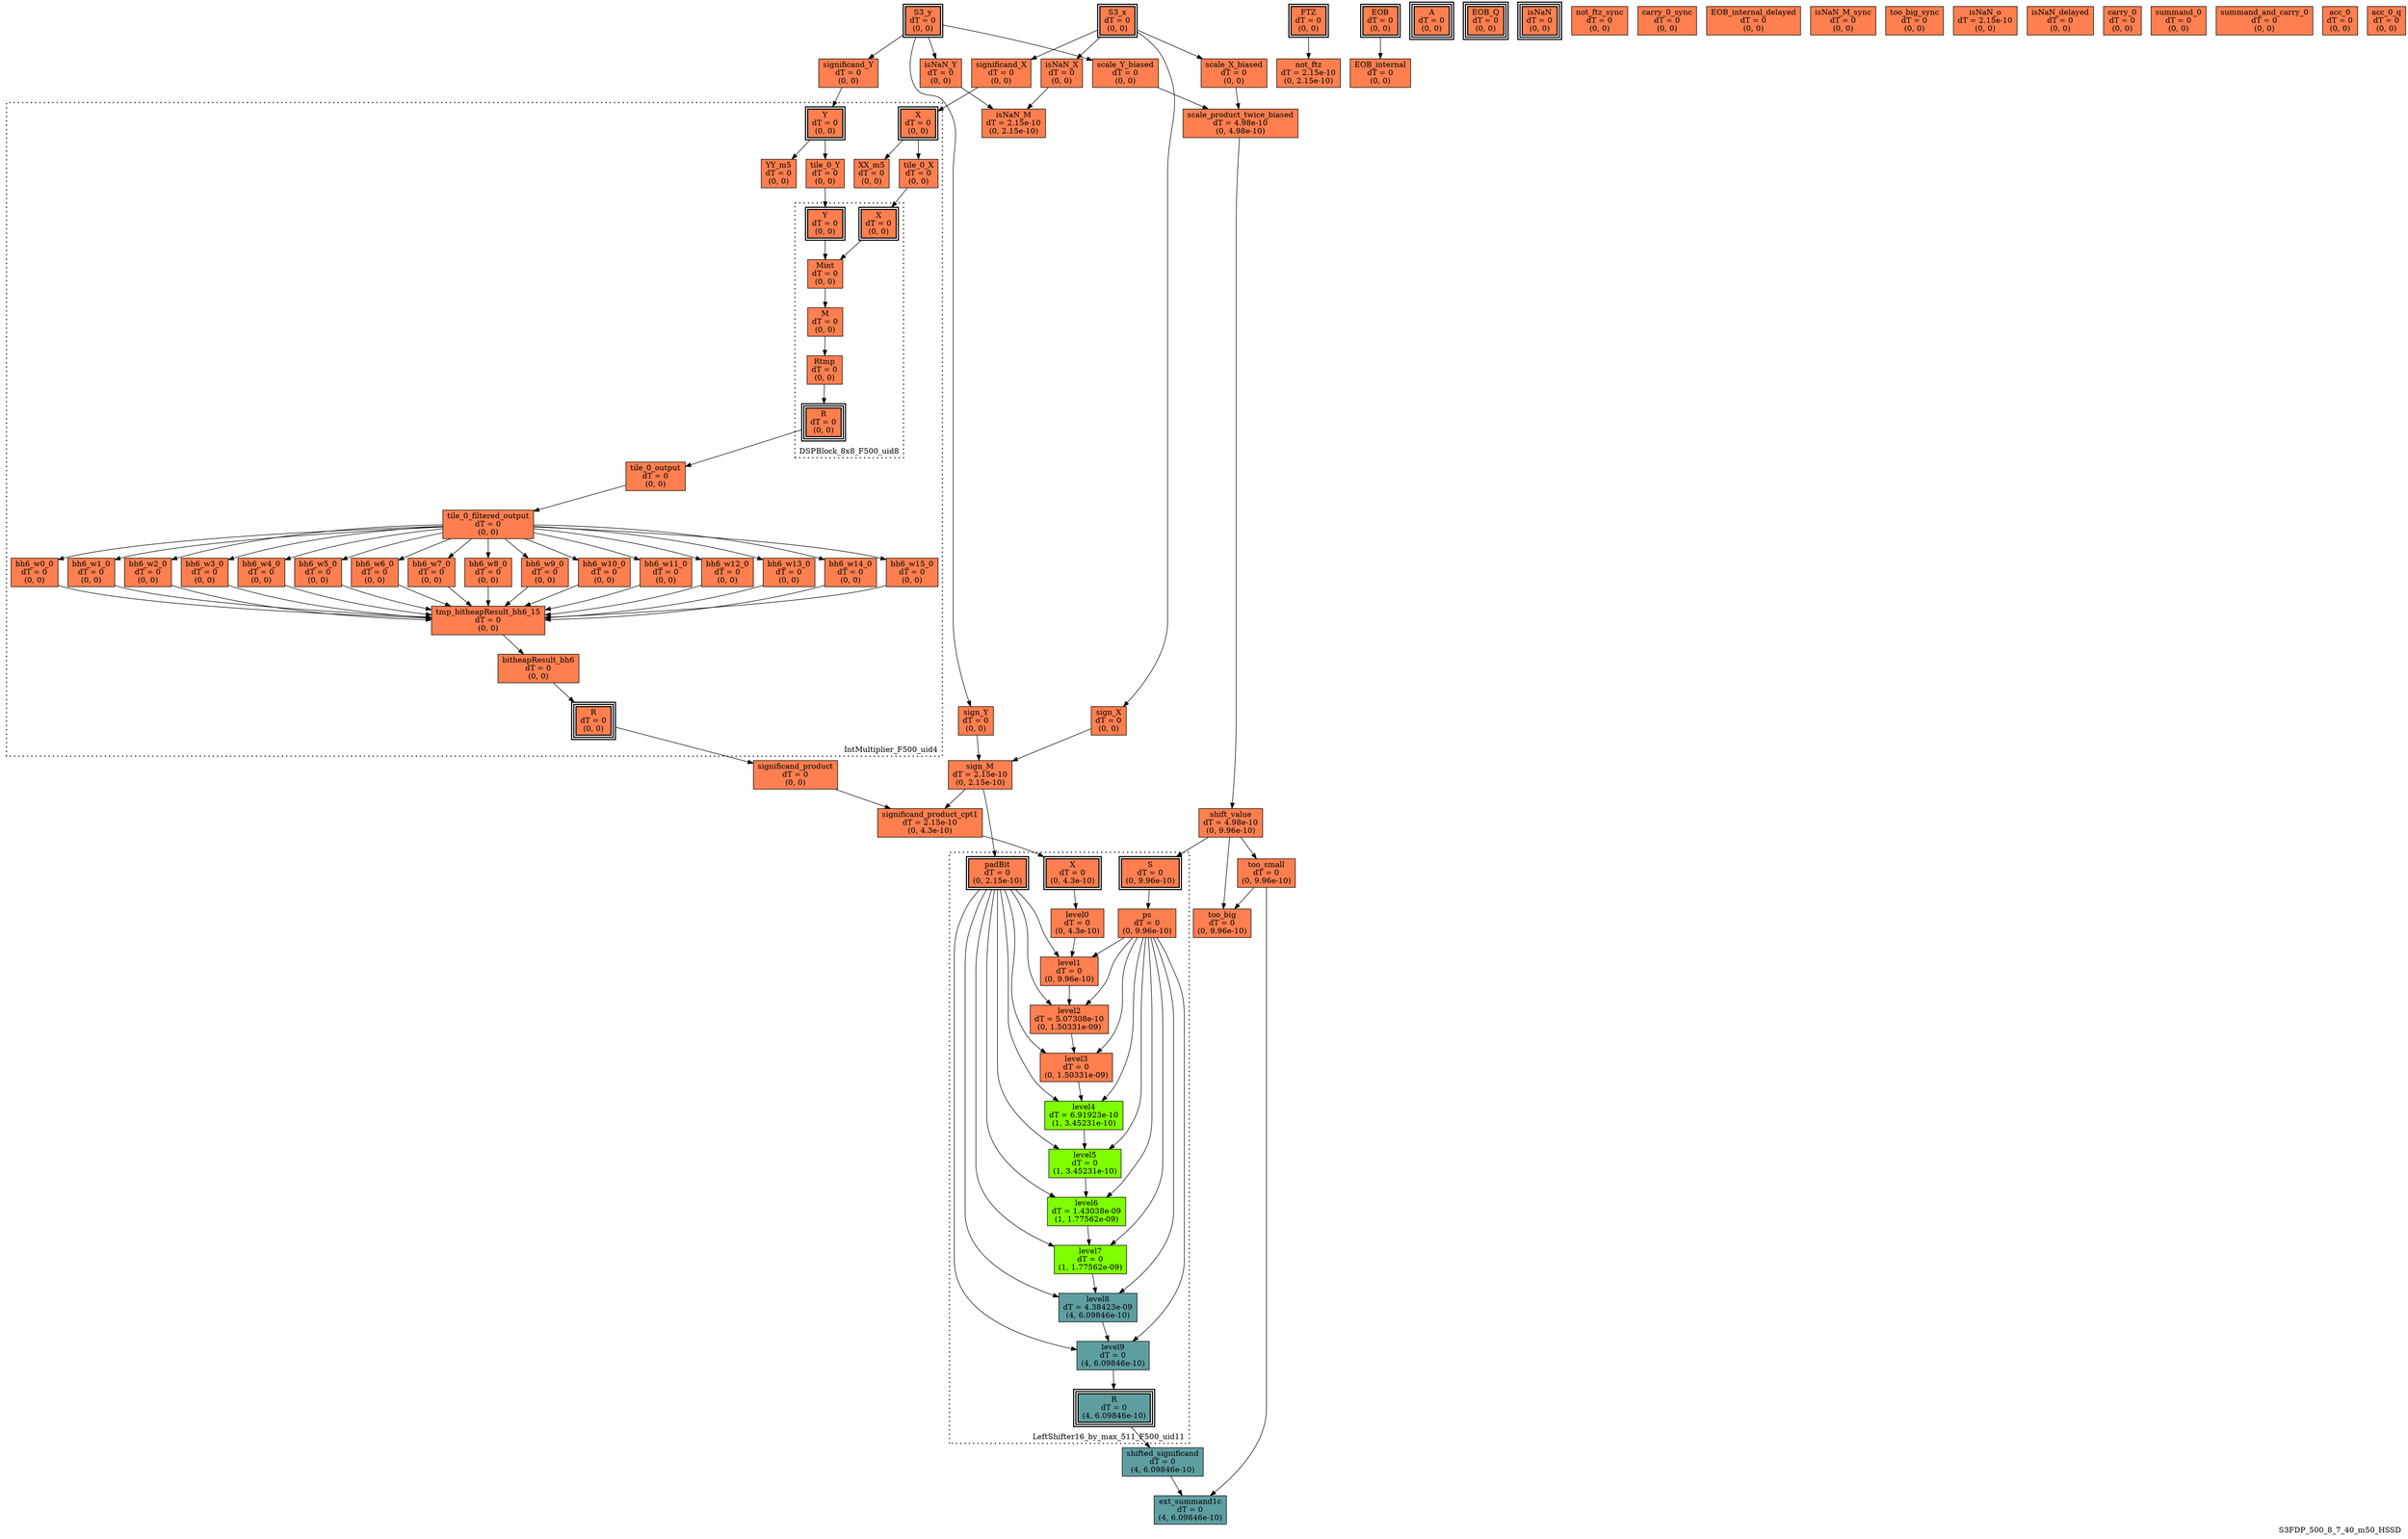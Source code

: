 digraph S3FDP_500_8_7_40_m50_HSSD
{
	//graph drawing options
	label=S3FDP_500_8_7_40_m50_HSSD;
	labelloc=bottom;
	labeljust=right;
	ratio=auto;
	nodesep=0.25;
	ranksep=0.5;

	//input/output signals of operator S3FDP_500_8_7_40_m50_HSSD
	S3_x__S3FDP_500_8_7_40_m50_HSSD [ label="S3_x\ndT = 0\n(0, 0)", shape=box, color=black, style="bold, filled", fillcolor=coral, peripheries=2 ];
	S3_y__S3FDP_500_8_7_40_m50_HSSD [ label="S3_y\ndT = 0\n(0, 0)", shape=box, color=black, style="bold, filled", fillcolor=coral, peripheries=2 ];
	FTZ__S3FDP_500_8_7_40_m50_HSSD [ label="FTZ\ndT = 0\n(0, 0)", shape=box, color=black, style="bold, filled", fillcolor=coral, peripheries=2 ];
	EOB__S3FDP_500_8_7_40_m50_HSSD [ label="EOB\ndT = 0\n(0, 0)", shape=box, color=black, style="bold, filled", fillcolor=coral, peripheries=2 ];
	A__S3FDP_500_8_7_40_m50_HSSD [ label="A\ndT = 0\n(0, 0)", shape=box, color=black, style="bold, filled", fillcolor=coral, peripheries=3 ];
	EOB_Q__S3FDP_500_8_7_40_m50_HSSD [ label="EOB_Q\ndT = 0\n(0, 0)", shape=box, color=black, style="bold, filled", fillcolor=coral, peripheries=3 ];
	isNaN__S3FDP_500_8_7_40_m50_HSSD [ label="isNaN\ndT = 0\n(0, 0)", shape=box, color=black, style="bold, filled", fillcolor=coral, peripheries=3 ];
	{rank=same S3_x__S3FDP_500_8_7_40_m50_HSSD, S3_y__S3FDP_500_8_7_40_m50_HSSD, FTZ__S3FDP_500_8_7_40_m50_HSSD, EOB__S3FDP_500_8_7_40_m50_HSSD};
	{rank=same A__S3FDP_500_8_7_40_m50_HSSD, EOB_Q__S3FDP_500_8_7_40_m50_HSSD, isNaN__S3FDP_500_8_7_40_m50_HSSD};
	//internal signals of operator S3FDP_500_8_7_40_m50_HSSD
	sign_X__S3FDP_500_8_7_40_m50_HSSD [ label="sign_X\ndT = 0\n(0, 0)", shape=box, color=black, style=filled, fillcolor=coral, peripheries=1 ];
	sign_Y__S3FDP_500_8_7_40_m50_HSSD [ label="sign_Y\ndT = 0\n(0, 0)", shape=box, color=black, style=filled, fillcolor=coral, peripheries=1 ];
	sign_M__S3FDP_500_8_7_40_m50_HSSD [ label="sign_M\ndT = 2.15e-10\n(0, 2.15e-10)", shape=box, color=black, style=filled, fillcolor=coral, peripheries=1 ];
	isNaN_X__S3FDP_500_8_7_40_m50_HSSD [ label="isNaN_X\ndT = 0\n(0, 0)", shape=box, color=black, style=filled, fillcolor=coral, peripheries=1 ];
	isNaN_Y__S3FDP_500_8_7_40_m50_HSSD [ label="isNaN_Y\ndT = 0\n(0, 0)", shape=box, color=black, style=filled, fillcolor=coral, peripheries=1 ];
	isNaN_M__S3FDP_500_8_7_40_m50_HSSD [ label="isNaN_M\ndT = 2.15e-10\n(0, 2.15e-10)", shape=box, color=black, style=filled, fillcolor=coral, peripheries=1 ];
	significand_X__S3FDP_500_8_7_40_m50_HSSD [ label="significand_X\ndT = 0\n(0, 0)", shape=box, color=black, style=filled, fillcolor=coral, peripheries=1 ];
	significand_Y__S3FDP_500_8_7_40_m50_HSSD [ label="significand_Y\ndT = 0\n(0, 0)", shape=box, color=black, style=filled, fillcolor=coral, peripheries=1 ];
	significand_product__S3FDP_500_8_7_40_m50_HSSD [ label="significand_product\ndT = 0\n(0, 0)", shape=box, color=black, style=filled, fillcolor=coral, peripheries=1 ];
	scale_X_biased__S3FDP_500_8_7_40_m50_HSSD [ label="scale_X_biased\ndT = 0\n(0, 0)", shape=box, color=black, style=filled, fillcolor=coral, peripheries=1 ];
	scale_Y_biased__S3FDP_500_8_7_40_m50_HSSD [ label="scale_Y_biased\ndT = 0\n(0, 0)", shape=box, color=black, style=filled, fillcolor=coral, peripheries=1 ];
	scale_product_twice_biased__S3FDP_500_8_7_40_m50_HSSD [ label="scale_product_twice_biased\ndT = 4.98e-10\n(0, 4.98e-10)", shape=box, color=black, style=filled, fillcolor=coral, peripheries=1 ];
	significand_product_cpt1__S3FDP_500_8_7_40_m50_HSSD [ label="significand_product_cpt1\ndT = 2.15e-10\n(0, 4.3e-10)", shape=box, color=black, style=filled, fillcolor=coral, peripheries=1 ];
	shift_value__S3FDP_500_8_7_40_m50_HSSD [ label="shift_value\ndT = 4.98e-10\n(0, 9.96e-10)", shape=box, color=black, style=filled, fillcolor=coral, peripheries=1 ];
	shifted_significand__S3FDP_500_8_7_40_m50_HSSD [ label="shifted_significand\ndT = 0\n(4, 6.09846e-10)", shape=box, color=black, style=filled, fillcolor=cadetblue, peripheries=1 ];
	too_small__S3FDP_500_8_7_40_m50_HSSD [ label="too_small\ndT = 0\n(0, 9.96e-10)", shape=box, color=black, style=filled, fillcolor=coral, peripheries=1 ];
	too_big__S3FDP_500_8_7_40_m50_HSSD [ label="too_big\ndT = 0\n(0, 9.96e-10)", shape=box, color=black, style=filled, fillcolor=coral, peripheries=1 ];
	ext_summand1c__S3FDP_500_8_7_40_m50_HSSD [ label="ext_summand1c\ndT = 0\n(4, 6.09846e-10)", shape=box, color=black, style=filled, fillcolor=cadetblue, peripheries=1 ];
	not_ftz__S3FDP_500_8_7_40_m50_HSSD [ label="not_ftz\ndT = 2.15e-10\n(0, 2.15e-10)", shape=box, color=black, style=filled, fillcolor=coral, peripheries=1 ];
	EOB_internal__S3FDP_500_8_7_40_m50_HSSD [ label="EOB_internal\ndT = 0\n(0, 0)", shape=box, color=black, style=filled, fillcolor=coral, peripheries=1 ];
	not_ftz_sync__S3FDP_500_8_7_40_m50_HSSD [ label="not_ftz_sync\ndT = 0\n(0, 0)", shape=box, color=black, style=filled, fillcolor=coral, peripheries=1 ];
	carry_0_sync__S3FDP_500_8_7_40_m50_HSSD [ label="carry_0_sync\ndT = 0\n(0, 0)", shape=box, color=black, style=filled, fillcolor=coral, peripheries=1 ];
	EOB_internal_delayed__S3FDP_500_8_7_40_m50_HSSD [ label="EOB_internal_delayed\ndT = 0\n(0, 0)", shape=box, color=black, style=filled, fillcolor=coral, peripheries=1 ];
	isNaN_M_sync__S3FDP_500_8_7_40_m50_HSSD [ label="isNaN_M_sync\ndT = 0\n(0, 0)", shape=box, color=black, style=filled, fillcolor=coral, peripheries=1 ];
	too_big_sync__S3FDP_500_8_7_40_m50_HSSD [ label="too_big_sync\ndT = 0\n(0, 0)", shape=box, color=black, style=filled, fillcolor=coral, peripheries=1 ];
	isNaN_o__S3FDP_500_8_7_40_m50_HSSD [ label="isNaN_o\ndT = 2.15e-10\n(0, 0)", shape=box, color=black, style=filled, fillcolor=coral, peripheries=1 ];
	isNaN_delayed__S3FDP_500_8_7_40_m50_HSSD [ label="isNaN_delayed\ndT = 0\n(0, 0)", shape=box, color=black, style=filled, fillcolor=coral, peripheries=1 ];
	carry_0__S3FDP_500_8_7_40_m50_HSSD [ label="carry_0\ndT = 0\n(0, 0)", shape=box, color=black, style=filled, fillcolor=coral, peripheries=1 ];
	summand_0__S3FDP_500_8_7_40_m50_HSSD [ label="summand_0\ndT = 0\n(0, 0)", shape=box, color=black, style=filled, fillcolor=coral, peripheries=1 ];
	summand_and_carry_0__S3FDP_500_8_7_40_m50_HSSD [ label="summand_and_carry_0\ndT = 0\n(0, 0)", shape=box, color=black, style=filled, fillcolor=coral, peripheries=1 ];
	acc_0__S3FDP_500_8_7_40_m50_HSSD [ label="acc_0\ndT = 0\n(0, 0)", shape=box, color=black, style=filled, fillcolor=coral, peripheries=1 ];
	acc_0_q__S3FDP_500_8_7_40_m50_HSSD [ label="acc_0_q\ndT = 0\n(0, 0)", shape=box, color=black, style=filled, fillcolor=coral, peripheries=1 ];

	//subcomponents of operator S3FDP_500_8_7_40_m50_HSSD

	subgraph cluster_IntMultiplier_F500_uid4
	{
		//graph drawing options
		label=IntMultiplier_F500_uid4;
		labelloc=bottom;
		labeljust=right;
		style="bold, dotted";
		ratio=auto;
		nodesep=0.25;
		ranksep=0.5;

		//input/output signals of operator IntMultiplier_F500_uid4
		X__IntMultiplier_F500_uid4 [ label="X\ndT = 0\n(0, 0)", shape=box, color=black, style="bold, filled", fillcolor=coral, peripheries=2 ];
		Y__IntMultiplier_F500_uid4 [ label="Y\ndT = 0\n(0, 0)", shape=box, color=black, style="bold, filled", fillcolor=coral, peripheries=2 ];
		R__IntMultiplier_F500_uid4 [ label="R\ndT = 0\n(0, 0)", shape=box, color=black, style="bold, filled", fillcolor=coral, peripheries=3 ];
		{rank=same X__IntMultiplier_F500_uid4, Y__IntMultiplier_F500_uid4};
		{rank=same R__IntMultiplier_F500_uid4};
		//internal signals of operator IntMultiplier_F500_uid4
		XX_m5__IntMultiplier_F500_uid4 [ label="XX_m5\ndT = 0\n(0, 0)", shape=box, color=black, style=filled, fillcolor=coral, peripheries=1 ];
		YY_m5__IntMultiplier_F500_uid4 [ label="YY_m5\ndT = 0\n(0, 0)", shape=box, color=black, style=filled, fillcolor=coral, peripheries=1 ];
		tile_0_X__IntMultiplier_F500_uid4 [ label="tile_0_X\ndT = 0\n(0, 0)", shape=box, color=black, style=filled, fillcolor=coral, peripheries=1 ];
		tile_0_Y__IntMultiplier_F500_uid4 [ label="tile_0_Y\ndT = 0\n(0, 0)", shape=box, color=black, style=filled, fillcolor=coral, peripheries=1 ];
		tile_0_output__IntMultiplier_F500_uid4 [ label="tile_0_output\ndT = 0\n(0, 0)", shape=box, color=black, style=filled, fillcolor=coral, peripheries=1 ];
		tile_0_filtered_output__IntMultiplier_F500_uid4 [ label="tile_0_filtered_output\ndT = 0\n(0, 0)", shape=box, color=black, style=filled, fillcolor=coral, peripheries=1 ];
		bh6_w0_0__IntMultiplier_F500_uid4 [ label="bh6_w0_0\ndT = 0\n(0, 0)", shape=box, color=black, style=filled, fillcolor=coral, peripheries=1 ];
		bh6_w1_0__IntMultiplier_F500_uid4 [ label="bh6_w1_0\ndT = 0\n(0, 0)", shape=box, color=black, style=filled, fillcolor=coral, peripheries=1 ];
		bh6_w2_0__IntMultiplier_F500_uid4 [ label="bh6_w2_0\ndT = 0\n(0, 0)", shape=box, color=black, style=filled, fillcolor=coral, peripheries=1 ];
		bh6_w3_0__IntMultiplier_F500_uid4 [ label="bh6_w3_0\ndT = 0\n(0, 0)", shape=box, color=black, style=filled, fillcolor=coral, peripheries=1 ];
		bh6_w4_0__IntMultiplier_F500_uid4 [ label="bh6_w4_0\ndT = 0\n(0, 0)", shape=box, color=black, style=filled, fillcolor=coral, peripheries=1 ];
		bh6_w5_0__IntMultiplier_F500_uid4 [ label="bh6_w5_0\ndT = 0\n(0, 0)", shape=box, color=black, style=filled, fillcolor=coral, peripheries=1 ];
		bh6_w6_0__IntMultiplier_F500_uid4 [ label="bh6_w6_0\ndT = 0\n(0, 0)", shape=box, color=black, style=filled, fillcolor=coral, peripheries=1 ];
		bh6_w7_0__IntMultiplier_F500_uid4 [ label="bh6_w7_0\ndT = 0\n(0, 0)", shape=box, color=black, style=filled, fillcolor=coral, peripheries=1 ];
		bh6_w8_0__IntMultiplier_F500_uid4 [ label="bh6_w8_0\ndT = 0\n(0, 0)", shape=box, color=black, style=filled, fillcolor=coral, peripheries=1 ];
		bh6_w9_0__IntMultiplier_F500_uid4 [ label="bh6_w9_0\ndT = 0\n(0, 0)", shape=box, color=black, style=filled, fillcolor=coral, peripheries=1 ];
		bh6_w10_0__IntMultiplier_F500_uid4 [ label="bh6_w10_0\ndT = 0\n(0, 0)", shape=box, color=black, style=filled, fillcolor=coral, peripheries=1 ];
		bh6_w11_0__IntMultiplier_F500_uid4 [ label="bh6_w11_0\ndT = 0\n(0, 0)", shape=box, color=black, style=filled, fillcolor=coral, peripheries=1 ];
		bh6_w12_0__IntMultiplier_F500_uid4 [ label="bh6_w12_0\ndT = 0\n(0, 0)", shape=box, color=black, style=filled, fillcolor=coral, peripheries=1 ];
		bh6_w13_0__IntMultiplier_F500_uid4 [ label="bh6_w13_0\ndT = 0\n(0, 0)", shape=box, color=black, style=filled, fillcolor=coral, peripheries=1 ];
		bh6_w14_0__IntMultiplier_F500_uid4 [ label="bh6_w14_0\ndT = 0\n(0, 0)", shape=box, color=black, style=filled, fillcolor=coral, peripheries=1 ];
		bh6_w15_0__IntMultiplier_F500_uid4 [ label="bh6_w15_0\ndT = 0\n(0, 0)", shape=box, color=black, style=filled, fillcolor=coral, peripheries=1 ];
		tmp_bitheapResult_bh6_15__IntMultiplier_F500_uid4 [ label="tmp_bitheapResult_bh6_15\ndT = 0\n(0, 0)", shape=box, color=black, style=filled, fillcolor=coral, peripheries=1 ];
		bitheapResult_bh6__IntMultiplier_F500_uid4 [ label="bitheapResult_bh6\ndT = 0\n(0, 0)", shape=box, color=black, style=filled, fillcolor=coral, peripheries=1 ];

		//subcomponents of operator IntMultiplier_F500_uid4

		subgraph cluster_DSPBlock_8x8_F500_uid8
		{
			//graph drawing options
			label=DSPBlock_8x8_F500_uid8;
			labelloc=bottom;
			labeljust=right;
			style="bold, dotted";
			ratio=auto;
			nodesep=0.25;
			ranksep=0.5;

			//input/output signals of operator DSPBlock_8x8_F500_uid8
			X__DSPBlock_8x8_F500_uid8 [ label="X\ndT = 0\n(0, 0)", shape=box, color=black, style="bold, filled", fillcolor=coral, peripheries=2 ];
			Y__DSPBlock_8x8_F500_uid8 [ label="Y\ndT = 0\n(0, 0)", shape=box, color=black, style="bold, filled", fillcolor=coral, peripheries=2 ];
			R__DSPBlock_8x8_F500_uid8 [ label="R\ndT = 0\n(0, 0)", shape=box, color=black, style="bold, filled", fillcolor=coral, peripheries=3 ];
			{rank=same X__DSPBlock_8x8_F500_uid8, Y__DSPBlock_8x8_F500_uid8};
			{rank=same R__DSPBlock_8x8_F500_uid8};
			//internal signals of operator DSPBlock_8x8_F500_uid8
			Mint__DSPBlock_8x8_F500_uid8 [ label="Mint\ndT = 0\n(0, 0)", shape=box, color=black, style=filled, fillcolor=coral, peripheries=1 ];
			M__DSPBlock_8x8_F500_uid8 [ label="M\ndT = 0\n(0, 0)", shape=box, color=black, style=filled, fillcolor=coral, peripheries=1 ];
			Rtmp__DSPBlock_8x8_F500_uid8 [ label="Rtmp\ndT = 0\n(0, 0)", shape=box, color=black, style=filled, fillcolor=coral, peripheries=1 ];

			//subcomponents of operator DSPBlock_8x8_F500_uid8

			//input and internal signal connections of operator DSPBlock_8x8_F500_uid8
			X__DSPBlock_8x8_F500_uid8 -> Mint__DSPBlock_8x8_F500_uid8 [ arrowhead=normal, arrowsize=1.0, arrowtail=normal, color=black, dir=forward  ];
			Y__DSPBlock_8x8_F500_uid8 -> Mint__DSPBlock_8x8_F500_uid8 [ arrowhead=normal, arrowsize=1.0, arrowtail=normal, color=black, dir=forward  ];
			Mint__DSPBlock_8x8_F500_uid8 -> M__DSPBlock_8x8_F500_uid8 [ arrowhead=normal, arrowsize=1.0, arrowtail=normal, color=black, dir=forward  ];
			M__DSPBlock_8x8_F500_uid8 -> Rtmp__DSPBlock_8x8_F500_uid8 [ arrowhead=normal, arrowsize=1.0, arrowtail=normal, color=black, dir=forward  ];
			Rtmp__DSPBlock_8x8_F500_uid8 -> R__DSPBlock_8x8_F500_uid8 [ arrowhead=normal, arrowsize=1.0, arrowtail=normal, color=black, dir=forward  ];
		}

			//output signal connections of operator DSPBlock_8x8_F500_uid8
			R__DSPBlock_8x8_F500_uid8 -> tile_0_output__IntMultiplier_F500_uid4 [ arrowhead=normal, arrowsize=1.0, arrowtail=normal, color=black, dir=forward  ];

		//input and internal signal connections of operator IntMultiplier_F500_uid4
		X__IntMultiplier_F500_uid4 -> XX_m5__IntMultiplier_F500_uid4 [ arrowhead=normal, arrowsize=1.0, arrowtail=normal, color=black, dir=forward  ];
		X__IntMultiplier_F500_uid4 -> tile_0_X__IntMultiplier_F500_uid4 [ arrowhead=normal, arrowsize=1.0, arrowtail=normal, color=black, dir=forward  ];
		Y__IntMultiplier_F500_uid4 -> YY_m5__IntMultiplier_F500_uid4 [ arrowhead=normal, arrowsize=1.0, arrowtail=normal, color=black, dir=forward  ];
		Y__IntMultiplier_F500_uid4 -> tile_0_Y__IntMultiplier_F500_uid4 [ arrowhead=normal, arrowsize=1.0, arrowtail=normal, color=black, dir=forward  ];
		tile_0_X__IntMultiplier_F500_uid4 -> X__DSPBlock_8x8_F500_uid8 [ arrowhead=normal, arrowsize=1.0, arrowtail=normal, color=black, dir=forward  ];
		tile_0_Y__IntMultiplier_F500_uid4 -> Y__DSPBlock_8x8_F500_uid8 [ arrowhead=normal, arrowsize=1.0, arrowtail=normal, color=black, dir=forward  ];
		tile_0_output__IntMultiplier_F500_uid4 -> tile_0_filtered_output__IntMultiplier_F500_uid4 [ arrowhead=normal, arrowsize=1.0, arrowtail=normal, color=black, dir=forward  ];
		tile_0_filtered_output__IntMultiplier_F500_uid4 -> bh6_w0_0__IntMultiplier_F500_uid4 [ arrowhead=normal, arrowsize=1.0, arrowtail=normal, color=black, dir=forward  ];
		tile_0_filtered_output__IntMultiplier_F500_uid4 -> bh6_w1_0__IntMultiplier_F500_uid4 [ arrowhead=normal, arrowsize=1.0, arrowtail=normal, color=black, dir=forward  ];
		tile_0_filtered_output__IntMultiplier_F500_uid4 -> bh6_w2_0__IntMultiplier_F500_uid4 [ arrowhead=normal, arrowsize=1.0, arrowtail=normal, color=black, dir=forward  ];
		tile_0_filtered_output__IntMultiplier_F500_uid4 -> bh6_w3_0__IntMultiplier_F500_uid4 [ arrowhead=normal, arrowsize=1.0, arrowtail=normal, color=black, dir=forward  ];
		tile_0_filtered_output__IntMultiplier_F500_uid4 -> bh6_w4_0__IntMultiplier_F500_uid4 [ arrowhead=normal, arrowsize=1.0, arrowtail=normal, color=black, dir=forward  ];
		tile_0_filtered_output__IntMultiplier_F500_uid4 -> bh6_w5_0__IntMultiplier_F500_uid4 [ arrowhead=normal, arrowsize=1.0, arrowtail=normal, color=black, dir=forward  ];
		tile_0_filtered_output__IntMultiplier_F500_uid4 -> bh6_w6_0__IntMultiplier_F500_uid4 [ arrowhead=normal, arrowsize=1.0, arrowtail=normal, color=black, dir=forward  ];
		tile_0_filtered_output__IntMultiplier_F500_uid4 -> bh6_w7_0__IntMultiplier_F500_uid4 [ arrowhead=normal, arrowsize=1.0, arrowtail=normal, color=black, dir=forward  ];
		tile_0_filtered_output__IntMultiplier_F500_uid4 -> bh6_w8_0__IntMultiplier_F500_uid4 [ arrowhead=normal, arrowsize=1.0, arrowtail=normal, color=black, dir=forward  ];
		tile_0_filtered_output__IntMultiplier_F500_uid4 -> bh6_w9_0__IntMultiplier_F500_uid4 [ arrowhead=normal, arrowsize=1.0, arrowtail=normal, color=black, dir=forward  ];
		tile_0_filtered_output__IntMultiplier_F500_uid4 -> bh6_w10_0__IntMultiplier_F500_uid4 [ arrowhead=normal, arrowsize=1.0, arrowtail=normal, color=black, dir=forward  ];
		tile_0_filtered_output__IntMultiplier_F500_uid4 -> bh6_w11_0__IntMultiplier_F500_uid4 [ arrowhead=normal, arrowsize=1.0, arrowtail=normal, color=black, dir=forward  ];
		tile_0_filtered_output__IntMultiplier_F500_uid4 -> bh6_w12_0__IntMultiplier_F500_uid4 [ arrowhead=normal, arrowsize=1.0, arrowtail=normal, color=black, dir=forward  ];
		tile_0_filtered_output__IntMultiplier_F500_uid4 -> bh6_w13_0__IntMultiplier_F500_uid4 [ arrowhead=normal, arrowsize=1.0, arrowtail=normal, color=black, dir=forward  ];
		tile_0_filtered_output__IntMultiplier_F500_uid4 -> bh6_w14_0__IntMultiplier_F500_uid4 [ arrowhead=normal, arrowsize=1.0, arrowtail=normal, color=black, dir=forward  ];
		tile_0_filtered_output__IntMultiplier_F500_uid4 -> bh6_w15_0__IntMultiplier_F500_uid4 [ arrowhead=normal, arrowsize=1.0, arrowtail=normal, color=black, dir=forward  ];
		bh6_w0_0__IntMultiplier_F500_uid4 -> tmp_bitheapResult_bh6_15__IntMultiplier_F500_uid4 [ arrowhead=normal, arrowsize=1.0, arrowtail=normal, color=black, dir=forward  ];
		bh6_w1_0__IntMultiplier_F500_uid4 -> tmp_bitheapResult_bh6_15__IntMultiplier_F500_uid4 [ arrowhead=normal, arrowsize=1.0, arrowtail=normal, color=black, dir=forward  ];
		bh6_w2_0__IntMultiplier_F500_uid4 -> tmp_bitheapResult_bh6_15__IntMultiplier_F500_uid4 [ arrowhead=normal, arrowsize=1.0, arrowtail=normal, color=black, dir=forward  ];
		bh6_w3_0__IntMultiplier_F500_uid4 -> tmp_bitheapResult_bh6_15__IntMultiplier_F500_uid4 [ arrowhead=normal, arrowsize=1.0, arrowtail=normal, color=black, dir=forward  ];
		bh6_w4_0__IntMultiplier_F500_uid4 -> tmp_bitheapResult_bh6_15__IntMultiplier_F500_uid4 [ arrowhead=normal, arrowsize=1.0, arrowtail=normal, color=black, dir=forward  ];
		bh6_w5_0__IntMultiplier_F500_uid4 -> tmp_bitheapResult_bh6_15__IntMultiplier_F500_uid4 [ arrowhead=normal, arrowsize=1.0, arrowtail=normal, color=black, dir=forward  ];
		bh6_w6_0__IntMultiplier_F500_uid4 -> tmp_bitheapResult_bh6_15__IntMultiplier_F500_uid4 [ arrowhead=normal, arrowsize=1.0, arrowtail=normal, color=black, dir=forward  ];
		bh6_w7_0__IntMultiplier_F500_uid4 -> tmp_bitheapResult_bh6_15__IntMultiplier_F500_uid4 [ arrowhead=normal, arrowsize=1.0, arrowtail=normal, color=black, dir=forward  ];
		bh6_w8_0__IntMultiplier_F500_uid4 -> tmp_bitheapResult_bh6_15__IntMultiplier_F500_uid4 [ arrowhead=normal, arrowsize=1.0, arrowtail=normal, color=black, dir=forward  ];
		bh6_w9_0__IntMultiplier_F500_uid4 -> tmp_bitheapResult_bh6_15__IntMultiplier_F500_uid4 [ arrowhead=normal, arrowsize=1.0, arrowtail=normal, color=black, dir=forward  ];
		bh6_w10_0__IntMultiplier_F500_uid4 -> tmp_bitheapResult_bh6_15__IntMultiplier_F500_uid4 [ arrowhead=normal, arrowsize=1.0, arrowtail=normal, color=black, dir=forward  ];
		bh6_w11_0__IntMultiplier_F500_uid4 -> tmp_bitheapResult_bh6_15__IntMultiplier_F500_uid4 [ arrowhead=normal, arrowsize=1.0, arrowtail=normal, color=black, dir=forward  ];
		bh6_w12_0__IntMultiplier_F500_uid4 -> tmp_bitheapResult_bh6_15__IntMultiplier_F500_uid4 [ arrowhead=normal, arrowsize=1.0, arrowtail=normal, color=black, dir=forward  ];
		bh6_w13_0__IntMultiplier_F500_uid4 -> tmp_bitheapResult_bh6_15__IntMultiplier_F500_uid4 [ arrowhead=normal, arrowsize=1.0, arrowtail=normal, color=black, dir=forward  ];
		bh6_w14_0__IntMultiplier_F500_uid4 -> tmp_bitheapResult_bh6_15__IntMultiplier_F500_uid4 [ arrowhead=normal, arrowsize=1.0, arrowtail=normal, color=black, dir=forward  ];
		bh6_w15_0__IntMultiplier_F500_uid4 -> tmp_bitheapResult_bh6_15__IntMultiplier_F500_uid4 [ arrowhead=normal, arrowsize=1.0, arrowtail=normal, color=black, dir=forward  ];
		tmp_bitheapResult_bh6_15__IntMultiplier_F500_uid4 -> bitheapResult_bh6__IntMultiplier_F500_uid4 [ arrowhead=normal, arrowsize=1.0, arrowtail=normal, color=black, dir=forward  ];
		bitheapResult_bh6__IntMultiplier_F500_uid4 -> R__IntMultiplier_F500_uid4 [ arrowhead=normal, arrowsize=1.0, arrowtail=normal, color=black, dir=forward  ];
	}

		//output signal connections of operator IntMultiplier_F500_uid4
		R__IntMultiplier_F500_uid4 -> significand_product__S3FDP_500_8_7_40_m50_HSSD [ arrowhead=normal, arrowsize=1.0, arrowtail=normal, color=black, dir=forward  ];

	subgraph cluster_LeftShifter16_by_max_511_F500_uid11
	{
		//graph drawing options
		label=LeftShifter16_by_max_511_F500_uid11;
		labelloc=bottom;
		labeljust=right;
		style="bold, dotted";
		ratio=auto;
		nodesep=0.25;
		ranksep=0.5;

		//input/output signals of operator LeftShifter16_by_max_511_F500_uid11
		X__LeftShifter16_by_max_511_F500_uid11 [ label="X\ndT = 0\n(0, 4.3e-10)", shape=box, color=black, style="bold, filled", fillcolor=coral, peripheries=2 ];
		S__LeftShifter16_by_max_511_F500_uid11 [ label="S\ndT = 0\n(0, 9.96e-10)", shape=box, color=black, style="bold, filled", fillcolor=coral, peripheries=2 ];
		padBit__LeftShifter16_by_max_511_F500_uid11 [ label="padBit\ndT = 0\n(0, 2.15e-10)", shape=box, color=black, style="bold, filled", fillcolor=coral, peripheries=2 ];
		R__LeftShifter16_by_max_511_F500_uid11 [ label="R\ndT = 0\n(4, 6.09846e-10)", shape=box, color=black, style="bold, filled", fillcolor=cadetblue, peripheries=3 ];
		{rank=same X__LeftShifter16_by_max_511_F500_uid11, S__LeftShifter16_by_max_511_F500_uid11, padBit__LeftShifter16_by_max_511_F500_uid11};
		{rank=same R__LeftShifter16_by_max_511_F500_uid11};
		//internal signals of operator LeftShifter16_by_max_511_F500_uid11
		ps__LeftShifter16_by_max_511_F500_uid11 [ label="ps\ndT = 0\n(0, 9.96e-10)", shape=box, color=black, style=filled, fillcolor=coral, peripheries=1 ];
		level0__LeftShifter16_by_max_511_F500_uid11 [ label="level0\ndT = 0\n(0, 4.3e-10)", shape=box, color=black, style=filled, fillcolor=coral, peripheries=1 ];
		level1__LeftShifter16_by_max_511_F500_uid11 [ label="level1\ndT = 0\n(0, 9.96e-10)", shape=box, color=black, style=filled, fillcolor=coral, peripheries=1 ];
		level2__LeftShifter16_by_max_511_F500_uid11 [ label="level2\ndT = 5.07308e-10\n(0, 1.50331e-09)", shape=box, color=black, style=filled, fillcolor=coral, peripheries=1 ];
		level3__LeftShifter16_by_max_511_F500_uid11 [ label="level3\ndT = 0\n(0, 1.50331e-09)", shape=box, color=black, style=filled, fillcolor=coral, peripheries=1 ];
		level4__LeftShifter16_by_max_511_F500_uid11 [ label="level4\ndT = 6.91923e-10\n(1, 3.45231e-10)", shape=box, color=black, style=filled, fillcolor=chartreuse, peripheries=1 ];
		level5__LeftShifter16_by_max_511_F500_uid11 [ label="level5\ndT = 0\n(1, 3.45231e-10)", shape=box, color=black, style=filled, fillcolor=chartreuse, peripheries=1 ];
		level6__LeftShifter16_by_max_511_F500_uid11 [ label="level6\ndT = 1.43038e-09\n(1, 1.77562e-09)", shape=box, color=black, style=filled, fillcolor=chartreuse, peripheries=1 ];
		level7__LeftShifter16_by_max_511_F500_uid11 [ label="level7\ndT = 0\n(1, 1.77562e-09)", shape=box, color=black, style=filled, fillcolor=chartreuse, peripheries=1 ];
		level8__LeftShifter16_by_max_511_F500_uid11 [ label="level8\ndT = 4.38423e-09\n(4, 6.09846e-10)", shape=box, color=black, style=filled, fillcolor=cadetblue, peripheries=1 ];
		level9__LeftShifter16_by_max_511_F500_uid11 [ label="level9\ndT = 0\n(4, 6.09846e-10)", shape=box, color=black, style=filled, fillcolor=cadetblue, peripheries=1 ];

		//subcomponents of operator LeftShifter16_by_max_511_F500_uid11

		//input and internal signal connections of operator LeftShifter16_by_max_511_F500_uid11
		X__LeftShifter16_by_max_511_F500_uid11 -> level0__LeftShifter16_by_max_511_F500_uid11 [ arrowhead=normal, arrowsize=1.0, arrowtail=normal, color=black, dir=forward  ];
		S__LeftShifter16_by_max_511_F500_uid11 -> ps__LeftShifter16_by_max_511_F500_uid11 [ arrowhead=normal, arrowsize=1.0, arrowtail=normal, color=black, dir=forward  ];
		padBit__LeftShifter16_by_max_511_F500_uid11 -> level1__LeftShifter16_by_max_511_F500_uid11 [ arrowhead=normal, arrowsize=1.0, arrowtail=normal, color=black, dir=forward  ];
		padBit__LeftShifter16_by_max_511_F500_uid11 -> level2__LeftShifter16_by_max_511_F500_uid11 [ arrowhead=normal, arrowsize=1.0, arrowtail=normal, color=black, dir=forward  ];
		padBit__LeftShifter16_by_max_511_F500_uid11 -> level3__LeftShifter16_by_max_511_F500_uid11 [ arrowhead=normal, arrowsize=1.0, arrowtail=normal, color=black, dir=forward  ];
		padBit__LeftShifter16_by_max_511_F500_uid11 -> level4__LeftShifter16_by_max_511_F500_uid11 [ arrowhead=normal, arrowsize=1.0, arrowtail=normal, color=black, dir=forward  ];
		padBit__LeftShifter16_by_max_511_F500_uid11 -> level5__LeftShifter16_by_max_511_F500_uid11 [ arrowhead=normal, arrowsize=1.0, arrowtail=normal, color=black, dir=forward  ];
		padBit__LeftShifter16_by_max_511_F500_uid11 -> level6__LeftShifter16_by_max_511_F500_uid11 [ arrowhead=normal, arrowsize=1.0, arrowtail=normal, color=black, dir=forward  ];
		padBit__LeftShifter16_by_max_511_F500_uid11 -> level7__LeftShifter16_by_max_511_F500_uid11 [ arrowhead=normal, arrowsize=1.0, arrowtail=normal, color=black, dir=forward  ];
		padBit__LeftShifter16_by_max_511_F500_uid11 -> level8__LeftShifter16_by_max_511_F500_uid11 [ arrowhead=normal, arrowsize=1.0, arrowtail=normal, color=black, dir=forward  ];
		padBit__LeftShifter16_by_max_511_F500_uid11 -> level9__LeftShifter16_by_max_511_F500_uid11 [ arrowhead=normal, arrowsize=1.0, arrowtail=normal, color=black, dir=forward  ];
		ps__LeftShifter16_by_max_511_F500_uid11 -> level1__LeftShifter16_by_max_511_F500_uid11 [ arrowhead=normal, arrowsize=1.0, arrowtail=normal, color=black, dir=forward  ];
		ps__LeftShifter16_by_max_511_F500_uid11 -> level2__LeftShifter16_by_max_511_F500_uid11 [ arrowhead=normal, arrowsize=1.0, arrowtail=normal, color=black, dir=forward  ];
		ps__LeftShifter16_by_max_511_F500_uid11 -> level3__LeftShifter16_by_max_511_F500_uid11 [ arrowhead=normal, arrowsize=1.0, arrowtail=normal, color=black, dir=forward  ];
		ps__LeftShifter16_by_max_511_F500_uid11 -> level4__LeftShifter16_by_max_511_F500_uid11 [ arrowhead=normal, arrowsize=1.0, arrowtail=normal, color=black, dir=forward  ];
		ps__LeftShifter16_by_max_511_F500_uid11 -> level5__LeftShifter16_by_max_511_F500_uid11 [ arrowhead=normal, arrowsize=1.0, arrowtail=normal, color=black, dir=forward  ];
		ps__LeftShifter16_by_max_511_F500_uid11 -> level6__LeftShifter16_by_max_511_F500_uid11 [ arrowhead=normal, arrowsize=1.0, arrowtail=normal, color=black, dir=forward  ];
		ps__LeftShifter16_by_max_511_F500_uid11 -> level7__LeftShifter16_by_max_511_F500_uid11 [ arrowhead=normal, arrowsize=1.0, arrowtail=normal, color=black, dir=forward  ];
		ps__LeftShifter16_by_max_511_F500_uid11 -> level8__LeftShifter16_by_max_511_F500_uid11 [ arrowhead=normal, arrowsize=1.0, arrowtail=normal, color=black, dir=forward  ];
		ps__LeftShifter16_by_max_511_F500_uid11 -> level9__LeftShifter16_by_max_511_F500_uid11 [ arrowhead=normal, arrowsize=1.0, arrowtail=normal, color=black, dir=forward  ];
		level0__LeftShifter16_by_max_511_F500_uid11 -> level1__LeftShifter16_by_max_511_F500_uid11 [ arrowhead=normal, arrowsize=1.0, arrowtail=normal, color=black, dir=forward  ];
		level1__LeftShifter16_by_max_511_F500_uid11 -> level2__LeftShifter16_by_max_511_F500_uid11 [ arrowhead=normal, arrowsize=1.0, arrowtail=normal, color=black, dir=forward  ];
		level2__LeftShifter16_by_max_511_F500_uid11 -> level3__LeftShifter16_by_max_511_F500_uid11 [ arrowhead=normal, arrowsize=1.0, arrowtail=normal, color=black, dir=forward  ];
		level3__LeftShifter16_by_max_511_F500_uid11 -> level4__LeftShifter16_by_max_511_F500_uid11 [ arrowhead=normal, arrowsize=1.0, arrowtail=normal, color=black, dir=forward  ];
		level4__LeftShifter16_by_max_511_F500_uid11 -> level5__LeftShifter16_by_max_511_F500_uid11 [ arrowhead=normal, arrowsize=1.0, arrowtail=normal, color=black, dir=forward  ];
		level5__LeftShifter16_by_max_511_F500_uid11 -> level6__LeftShifter16_by_max_511_F500_uid11 [ arrowhead=normal, arrowsize=1.0, arrowtail=normal, color=black, dir=forward  ];
		level6__LeftShifter16_by_max_511_F500_uid11 -> level7__LeftShifter16_by_max_511_F500_uid11 [ arrowhead=normal, arrowsize=1.0, arrowtail=normal, color=black, dir=forward  ];
		level7__LeftShifter16_by_max_511_F500_uid11 -> level8__LeftShifter16_by_max_511_F500_uid11 [ arrowhead=normal, arrowsize=1.0, arrowtail=normal, color=black, dir=forward  ];
		level8__LeftShifter16_by_max_511_F500_uid11 -> level9__LeftShifter16_by_max_511_F500_uid11 [ arrowhead=normal, arrowsize=1.0, arrowtail=normal, color=black, dir=forward  ];
		level9__LeftShifter16_by_max_511_F500_uid11 -> R__LeftShifter16_by_max_511_F500_uid11 [ arrowhead=normal, arrowsize=1.0, arrowtail=normal, color=black, dir=forward  ];
	}

		//output signal connections of operator LeftShifter16_by_max_511_F500_uid11
		R__LeftShifter16_by_max_511_F500_uid11 -> shifted_significand__S3FDP_500_8_7_40_m50_HSSD [ arrowhead=normal, arrowsize=1.0, arrowtail=normal, color=black, dir=forward  ];

	//input and internal signal connections of operator S3FDP_500_8_7_40_m50_HSSD
	S3_x__S3FDP_500_8_7_40_m50_HSSD -> sign_X__S3FDP_500_8_7_40_m50_HSSD [ arrowhead=normal, arrowsize=1.0, arrowtail=normal, color=black, dir=forward  ];
	S3_x__S3FDP_500_8_7_40_m50_HSSD -> isNaN_X__S3FDP_500_8_7_40_m50_HSSD [ arrowhead=normal, arrowsize=1.0, arrowtail=normal, color=black, dir=forward  ];
	S3_x__S3FDP_500_8_7_40_m50_HSSD -> significand_X__S3FDP_500_8_7_40_m50_HSSD [ arrowhead=normal, arrowsize=1.0, arrowtail=normal, color=black, dir=forward  ];
	S3_x__S3FDP_500_8_7_40_m50_HSSD -> scale_X_biased__S3FDP_500_8_7_40_m50_HSSD [ arrowhead=normal, arrowsize=1.0, arrowtail=normal, color=black, dir=forward  ];
	S3_y__S3FDP_500_8_7_40_m50_HSSD -> sign_Y__S3FDP_500_8_7_40_m50_HSSD [ arrowhead=normal, arrowsize=1.0, arrowtail=normal, color=black, dir=forward  ];
	S3_y__S3FDP_500_8_7_40_m50_HSSD -> isNaN_Y__S3FDP_500_8_7_40_m50_HSSD [ arrowhead=normal, arrowsize=1.0, arrowtail=normal, color=black, dir=forward  ];
	S3_y__S3FDP_500_8_7_40_m50_HSSD -> significand_Y__S3FDP_500_8_7_40_m50_HSSD [ arrowhead=normal, arrowsize=1.0, arrowtail=normal, color=black, dir=forward  ];
	S3_y__S3FDP_500_8_7_40_m50_HSSD -> scale_Y_biased__S3FDP_500_8_7_40_m50_HSSD [ arrowhead=normal, arrowsize=1.0, arrowtail=normal, color=black, dir=forward  ];
	FTZ__S3FDP_500_8_7_40_m50_HSSD -> not_ftz__S3FDP_500_8_7_40_m50_HSSD [ arrowhead=normal, arrowsize=1.0, arrowtail=normal, color=black, dir=forward  ];
	EOB__S3FDP_500_8_7_40_m50_HSSD -> EOB_internal__S3FDP_500_8_7_40_m50_HSSD [ arrowhead=normal, arrowsize=1.0, arrowtail=normal, color=black, dir=forward  ];
	sign_X__S3FDP_500_8_7_40_m50_HSSD -> sign_M__S3FDP_500_8_7_40_m50_HSSD [ arrowhead=normal, arrowsize=1.0, arrowtail=normal, color=black, dir=forward  ];
	sign_Y__S3FDP_500_8_7_40_m50_HSSD -> sign_M__S3FDP_500_8_7_40_m50_HSSD [ arrowhead=normal, arrowsize=1.0, arrowtail=normal, color=black, dir=forward  ];
	sign_M__S3FDP_500_8_7_40_m50_HSSD -> significand_product_cpt1__S3FDP_500_8_7_40_m50_HSSD [ arrowhead=normal, arrowsize=1.0, arrowtail=normal, color=black, dir=forward  ];
	sign_M__S3FDP_500_8_7_40_m50_HSSD -> padBit__LeftShifter16_by_max_511_F500_uid11 [ arrowhead=normal, arrowsize=1.0, arrowtail=normal, color=black, dir=forward  ];
	isNaN_X__S3FDP_500_8_7_40_m50_HSSD -> isNaN_M__S3FDP_500_8_7_40_m50_HSSD [ arrowhead=normal, arrowsize=1.0, arrowtail=normal, color=black, dir=forward  ];
	isNaN_Y__S3FDP_500_8_7_40_m50_HSSD -> isNaN_M__S3FDP_500_8_7_40_m50_HSSD [ arrowhead=normal, arrowsize=1.0, arrowtail=normal, color=black, dir=forward  ];
	significand_X__S3FDP_500_8_7_40_m50_HSSD -> X__IntMultiplier_F500_uid4 [ arrowhead=normal, arrowsize=1.0, arrowtail=normal, color=black, dir=forward  ];
	significand_Y__S3FDP_500_8_7_40_m50_HSSD -> Y__IntMultiplier_F500_uid4 [ arrowhead=normal, arrowsize=1.0, arrowtail=normal, color=black, dir=forward  ];
	significand_product__S3FDP_500_8_7_40_m50_HSSD -> significand_product_cpt1__S3FDP_500_8_7_40_m50_HSSD [ arrowhead=normal, arrowsize=1.0, arrowtail=normal, color=black, dir=forward  ];
	scale_X_biased__S3FDP_500_8_7_40_m50_HSSD -> scale_product_twice_biased__S3FDP_500_8_7_40_m50_HSSD [ arrowhead=normal, arrowsize=1.0, arrowtail=normal, color=black, dir=forward  ];
	scale_Y_biased__S3FDP_500_8_7_40_m50_HSSD -> scale_product_twice_biased__S3FDP_500_8_7_40_m50_HSSD [ arrowhead=normal, arrowsize=1.0, arrowtail=normal, color=black, dir=forward  ];
	scale_product_twice_biased__S3FDP_500_8_7_40_m50_HSSD -> shift_value__S3FDP_500_8_7_40_m50_HSSD [ arrowhead=normal, arrowsize=1.0, arrowtail=normal, color=black, dir=forward  ];
	significand_product_cpt1__S3FDP_500_8_7_40_m50_HSSD -> X__LeftShifter16_by_max_511_F500_uid11 [ arrowhead=normal, arrowsize=1.0, arrowtail=normal, color=black, dir=forward  ];
	shift_value__S3FDP_500_8_7_40_m50_HSSD -> S__LeftShifter16_by_max_511_F500_uid11 [ arrowhead=normal, arrowsize=1.0, arrowtail=normal, color=black, dir=forward  ];
	shift_value__S3FDP_500_8_7_40_m50_HSSD -> too_small__S3FDP_500_8_7_40_m50_HSSD [ arrowhead=normal, arrowsize=1.0, arrowtail=normal, color=black, dir=forward  ];
	shift_value__S3FDP_500_8_7_40_m50_HSSD -> too_big__S3FDP_500_8_7_40_m50_HSSD [ arrowhead=normal, arrowsize=1.0, arrowtail=normal, color=black, dir=forward  ];
	shifted_significand__S3FDP_500_8_7_40_m50_HSSD -> ext_summand1c__S3FDP_500_8_7_40_m50_HSSD [ arrowhead=normal, arrowsize=1.0, arrowtail=normal, color=black, dir=forward  ];
	too_small__S3FDP_500_8_7_40_m50_HSSD -> too_big__S3FDP_500_8_7_40_m50_HSSD [ arrowhead=normal, arrowsize=1.0, arrowtail=normal, color=black, dir=forward  ];
	too_small__S3FDP_500_8_7_40_m50_HSSD -> ext_summand1c__S3FDP_500_8_7_40_m50_HSSD [ arrowhead=normal, arrowsize=1.0, arrowtail=normal, color=black, dir=forward  ];
}

